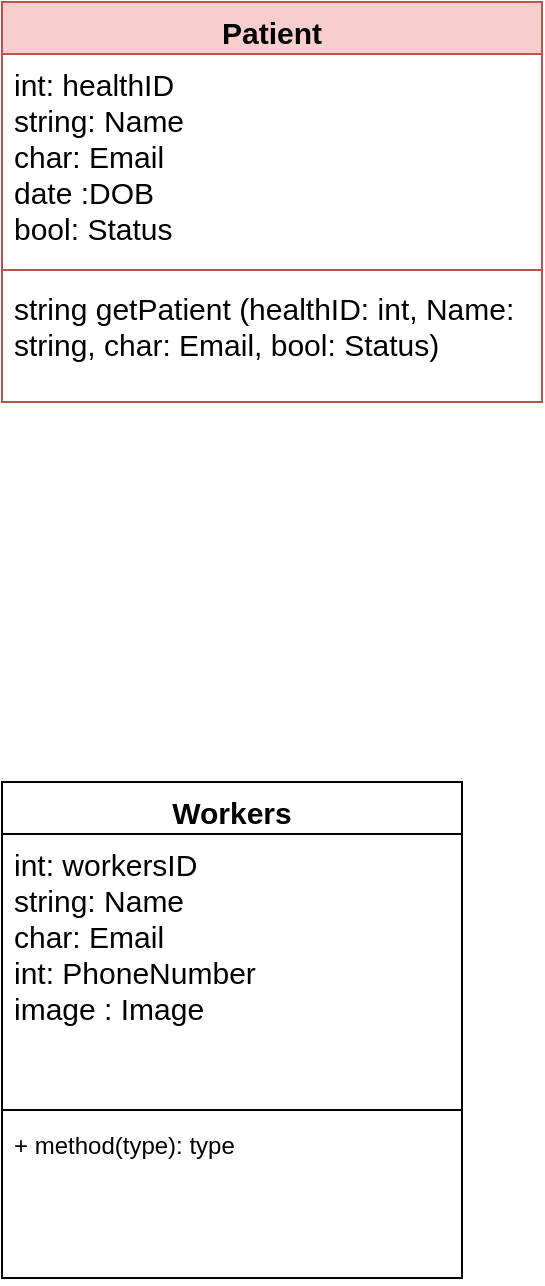 <mxfile version="24.7.16">
  <diagram name="Page-1" id="rKXKSbG-rJBd0n83CsFM">
    <mxGraphModel dx="1434" dy="833" grid="1" gridSize="10" guides="1" tooltips="1" connect="1" arrows="1" fold="1" page="1" pageScale="1" pageWidth="850" pageHeight="1100" math="0" shadow="0">
      <root>
        <mxCell id="0" />
        <mxCell id="1" parent="0" />
        <mxCell id="kLX442n7oc1yGY5g-aFO-1" value="&lt;font style=&quot;font-size: 15px;&quot;&gt;Patient&lt;/font&gt;" style="swimlane;fontStyle=1;align=center;verticalAlign=top;childLayout=stackLayout;horizontal=1;startSize=26;horizontalStack=0;resizeParent=1;resizeParentMax=0;resizeLast=0;collapsible=1;marginBottom=0;whiteSpace=wrap;html=1;fillColor=#f8cecc;strokeColor=#b85450;" vertex="1" parent="1">
          <mxGeometry x="270" y="260" width="270" height="200" as="geometry" />
        </mxCell>
        <mxCell id="kLX442n7oc1yGY5g-aFO-2" value="&lt;font style=&quot;font-size: 15px;&quot;&gt;int: healthID&lt;/font&gt;&lt;div&gt;&lt;font style=&quot;font-size: 15px;&quot;&gt;string: Name&lt;/font&gt;&lt;/div&gt;&lt;div&gt;&lt;font style=&quot;font-size: 15px;&quot;&gt;char: Email&lt;/font&gt;&lt;/div&gt;&lt;div&gt;&lt;span style=&quot;font-size: 15px;&quot;&gt;date :DOB&lt;/span&gt;&lt;/div&gt;&lt;div&gt;&lt;font style=&quot;font-size: 15px;&quot;&gt;bool: Status&lt;/font&gt;&lt;/div&gt;&lt;div&gt;&lt;font style=&quot;font-size: 15px;&quot;&gt;&lt;br&gt;&lt;/font&gt;&lt;/div&gt;" style="text;strokeColor=none;fillColor=none;align=left;verticalAlign=top;spacingLeft=4;spacingRight=4;overflow=hidden;rotatable=0;points=[[0,0.5],[1,0.5]];portConstraint=eastwest;whiteSpace=wrap;html=1;" vertex="1" parent="kLX442n7oc1yGY5g-aFO-1">
          <mxGeometry y="26" width="270" height="104" as="geometry" />
        </mxCell>
        <mxCell id="kLX442n7oc1yGY5g-aFO-3" value="" style="line;strokeWidth=1;fillColor=none;align=left;verticalAlign=middle;spacingTop=-1;spacingLeft=3;spacingRight=3;rotatable=0;labelPosition=right;points=[];portConstraint=eastwest;strokeColor=inherit;" vertex="1" parent="kLX442n7oc1yGY5g-aFO-1">
          <mxGeometry y="130" width="270" height="8" as="geometry" />
        </mxCell>
        <mxCell id="kLX442n7oc1yGY5g-aFO-4" value="&lt;span style=&quot;font-size: 15px;&quot;&gt;string getPatient (healthID: int, Name: string, char: Email, bool: Status)&amp;nbsp;&lt;/span&gt;" style="text;strokeColor=none;fillColor=none;align=left;verticalAlign=top;spacingLeft=4;spacingRight=4;overflow=hidden;rotatable=0;points=[[0,0.5],[1,0.5]];portConstraint=eastwest;whiteSpace=wrap;html=1;" vertex="1" parent="kLX442n7oc1yGY5g-aFO-1">
          <mxGeometry y="138" width="270" height="62" as="geometry" />
        </mxCell>
        <mxCell id="kLX442n7oc1yGY5g-aFO-5" value="&lt;font style=&quot;font-size: 15px;&quot;&gt;Workers&lt;/font&gt;" style="swimlane;fontStyle=1;align=center;verticalAlign=top;childLayout=stackLayout;horizontal=1;startSize=26;horizontalStack=0;resizeParent=1;resizeParentMax=0;resizeLast=0;collapsible=1;marginBottom=0;whiteSpace=wrap;html=1;" vertex="1" parent="1">
          <mxGeometry x="270" y="650" width="230" height="248" as="geometry" />
        </mxCell>
        <mxCell id="kLX442n7oc1yGY5g-aFO-6" value="&lt;font style=&quot;font-size: 15px;&quot;&gt;int: workersID&lt;/font&gt;&lt;div&gt;&lt;font style=&quot;font-size: 15px;&quot;&gt;string: Name&lt;/font&gt;&lt;/div&gt;&lt;div&gt;&lt;font style=&quot;font-size: 15px;&quot;&gt;char: Email&lt;/font&gt;&lt;/div&gt;&lt;div&gt;&lt;font style=&quot;font-size: 15px;&quot;&gt;int: PhoneNumber&lt;/font&gt;&lt;/div&gt;&lt;div&gt;&lt;font style=&quot;font-size: 15px;&quot;&gt;image : Image&lt;/font&gt;&lt;/div&gt;&lt;div&gt;&lt;font style=&quot;font-size: 15px;&quot;&gt;&lt;br&gt;&lt;/font&gt;&lt;/div&gt;" style="text;strokeColor=none;fillColor=none;align=left;verticalAlign=top;spacingLeft=4;spacingRight=4;overflow=hidden;rotatable=0;points=[[0,0.5],[1,0.5]];portConstraint=eastwest;whiteSpace=wrap;html=1;" vertex="1" parent="kLX442n7oc1yGY5g-aFO-5">
          <mxGeometry y="26" width="230" height="134" as="geometry" />
        </mxCell>
        <mxCell id="kLX442n7oc1yGY5g-aFO-7" value="" style="line;strokeWidth=1;fillColor=none;align=left;verticalAlign=middle;spacingTop=-1;spacingLeft=3;spacingRight=3;rotatable=0;labelPosition=right;points=[];portConstraint=eastwest;strokeColor=inherit;" vertex="1" parent="kLX442n7oc1yGY5g-aFO-5">
          <mxGeometry y="160" width="230" height="8" as="geometry" />
        </mxCell>
        <mxCell id="kLX442n7oc1yGY5g-aFO-8" value="+ method(type): type" style="text;strokeColor=none;fillColor=none;align=left;verticalAlign=top;spacingLeft=4;spacingRight=4;overflow=hidden;rotatable=0;points=[[0,0.5],[1,0.5]];portConstraint=eastwest;whiteSpace=wrap;html=1;" vertex="1" parent="kLX442n7oc1yGY5g-aFO-5">
          <mxGeometry y="168" width="230" height="80" as="geometry" />
        </mxCell>
      </root>
    </mxGraphModel>
  </diagram>
</mxfile>
